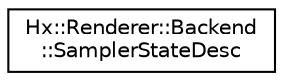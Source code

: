 digraph "Graphical Class Hierarchy"
{
  edge [fontname="Helvetica",fontsize="10",labelfontname="Helvetica",labelfontsize="10"];
  node [fontname="Helvetica",fontsize="10",shape=record];
  rankdir="LR";
  Node0 [label="Hx::Renderer::Backend\l::SamplerStateDesc",height=0.2,width=0.4,color="black", fillcolor="white", style="filled",URL="$structHx_1_1Renderer_1_1Backend_1_1SamplerStateDesc.html"];
}
